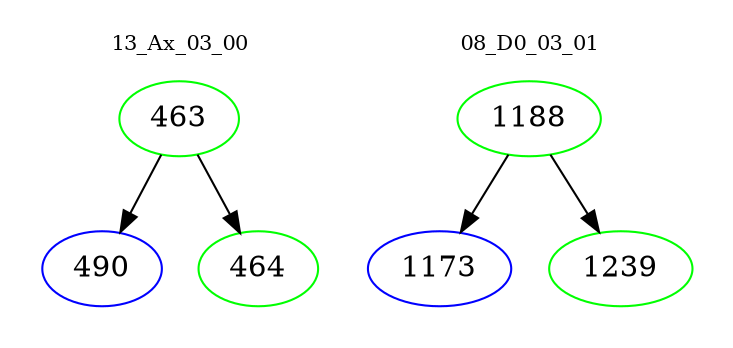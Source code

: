 digraph{
subgraph cluster_0 {
color = white
label = "13_Ax_03_00";
fontsize=10;
T0_463 [label="463", color="green"]
T0_463 -> T0_490 [color="black"]
T0_490 [label="490", color="blue"]
T0_463 -> T0_464 [color="black"]
T0_464 [label="464", color="green"]
}
subgraph cluster_1 {
color = white
label = "08_D0_03_01";
fontsize=10;
T1_1188 [label="1188", color="green"]
T1_1188 -> T1_1173 [color="black"]
T1_1173 [label="1173", color="blue"]
T1_1188 -> T1_1239 [color="black"]
T1_1239 [label="1239", color="green"]
}
}
